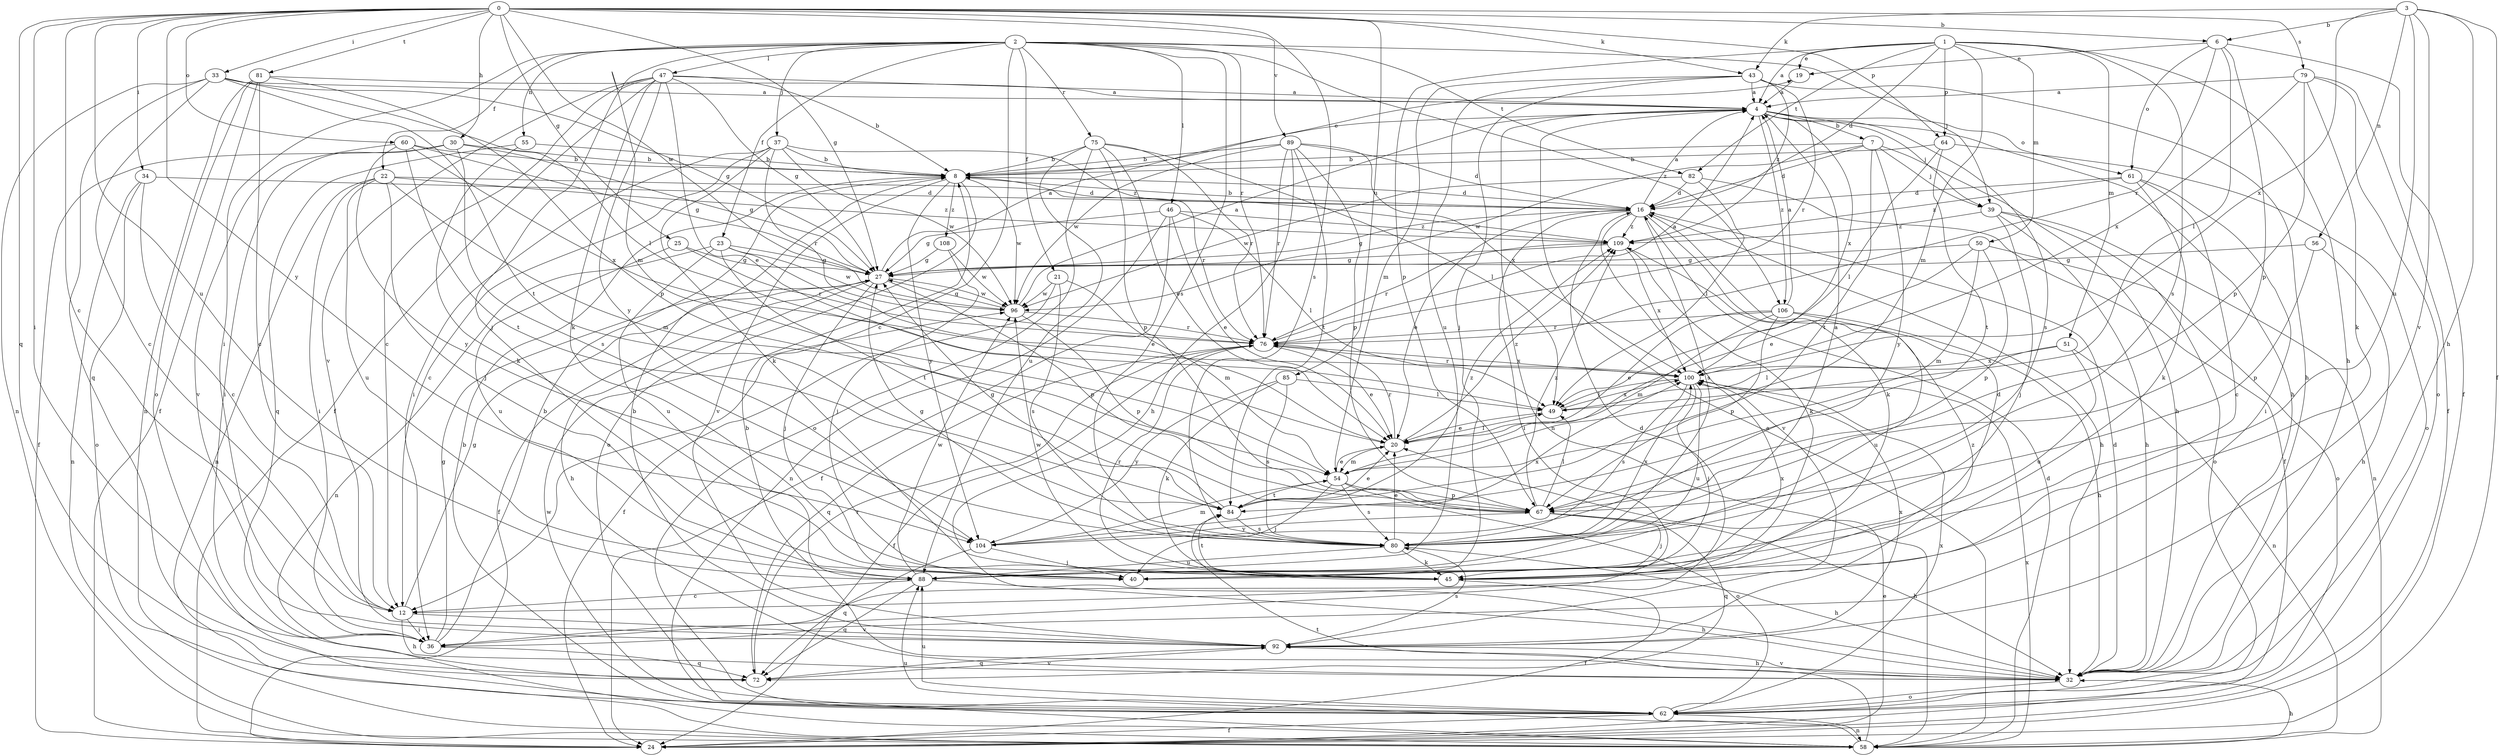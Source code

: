 strict digraph  {
0;
1;
2;
3;
4;
6;
7;
8;
12;
16;
19;
20;
21;
22;
23;
24;
25;
27;
30;
32;
33;
34;
36;
37;
39;
40;
43;
45;
46;
47;
49;
50;
51;
54;
55;
56;
58;
60;
61;
62;
64;
67;
72;
75;
76;
79;
80;
81;
82;
84;
85;
88;
89;
92;
96;
100;
104;
106;
108;
109;
0 -> 6  [label=b];
0 -> 12  [label=c];
0 -> 25  [label=g];
0 -> 27  [label=g];
0 -> 30  [label=h];
0 -> 33  [label=i];
0 -> 34  [label=i];
0 -> 36  [label=i];
0 -> 43  [label=k];
0 -> 60  [label=o];
0 -> 64  [label=p];
0 -> 72  [label=q];
0 -> 79  [label=s];
0 -> 80  [label=s];
0 -> 81  [label=t];
0 -> 85  [label=u];
0 -> 88  [label=u];
0 -> 89  [label=v];
0 -> 96  [label=w];
0 -> 104  [label=y];
1 -> 4  [label=a];
1 -> 16  [label=d];
1 -> 19  [label=e];
1 -> 32  [label=h];
1 -> 50  [label=m];
1 -> 51  [label=m];
1 -> 54  [label=m];
1 -> 64  [label=p];
1 -> 67  [label=p];
1 -> 80  [label=s];
1 -> 82  [label=t];
2 -> 12  [label=c];
2 -> 21  [label=f];
2 -> 22  [label=f];
2 -> 23  [label=f];
2 -> 36  [label=i];
2 -> 37  [label=j];
2 -> 39  [label=j];
2 -> 46  [label=l];
2 -> 47  [label=l];
2 -> 54  [label=m];
2 -> 55  [label=n];
2 -> 75  [label=r];
2 -> 76  [label=r];
2 -> 80  [label=s];
2 -> 82  [label=t];
2 -> 106  [label=z];
3 -> 6  [label=b];
3 -> 24  [label=f];
3 -> 32  [label=h];
3 -> 43  [label=k];
3 -> 56  [label=n];
3 -> 88  [label=u];
3 -> 92  [label=v];
3 -> 100  [label=x];
4 -> 7  [label=b];
4 -> 32  [label=h];
4 -> 39  [label=j];
4 -> 58  [label=n];
4 -> 61  [label=o];
4 -> 80  [label=s];
4 -> 100  [label=x];
4 -> 106  [label=z];
6 -> 19  [label=e];
6 -> 24  [label=f];
6 -> 49  [label=l];
6 -> 61  [label=o];
6 -> 67  [label=p];
6 -> 76  [label=r];
7 -> 8  [label=b];
7 -> 16  [label=d];
7 -> 32  [label=h];
7 -> 39  [label=j];
7 -> 84  [label=t];
7 -> 96  [label=w];
7 -> 104  [label=y];
8 -> 16  [label=d];
8 -> 19  [label=e];
8 -> 62  [label=o];
8 -> 76  [label=r];
8 -> 92  [label=v];
8 -> 96  [label=w];
8 -> 104  [label=y];
8 -> 108  [label=z];
12 -> 27  [label=g];
12 -> 32  [label=h];
12 -> 36  [label=i];
12 -> 92  [label=v];
16 -> 4  [label=a];
16 -> 8  [label=b];
16 -> 20  [label=e];
16 -> 27  [label=g];
16 -> 32  [label=h];
16 -> 36  [label=i];
16 -> 45  [label=k];
16 -> 80  [label=s];
16 -> 92  [label=v];
16 -> 109  [label=z];
19 -> 4  [label=a];
20 -> 49  [label=l];
20 -> 54  [label=m];
20 -> 76  [label=r];
20 -> 109  [label=z];
21 -> 24  [label=f];
21 -> 54  [label=m];
21 -> 80  [label=s];
21 -> 96  [label=w];
22 -> 16  [label=d];
22 -> 36  [label=i];
22 -> 40  [label=j];
22 -> 54  [label=m];
22 -> 58  [label=n];
22 -> 88  [label=u];
22 -> 109  [label=z];
23 -> 20  [label=e];
23 -> 27  [label=g];
23 -> 58  [label=n];
23 -> 84  [label=t];
23 -> 88  [label=u];
23 -> 96  [label=w];
24 -> 20  [label=e];
25 -> 27  [label=g];
25 -> 76  [label=r];
25 -> 88  [label=u];
27 -> 4  [label=a];
27 -> 24  [label=f];
27 -> 32  [label=h];
27 -> 40  [label=j];
27 -> 67  [label=p];
27 -> 96  [label=w];
30 -> 8  [label=b];
30 -> 24  [label=f];
30 -> 27  [label=g];
30 -> 36  [label=i];
30 -> 80  [label=s];
32 -> 8  [label=b];
32 -> 16  [label=d];
32 -> 62  [label=o];
32 -> 92  [label=v];
33 -> 4  [label=a];
33 -> 12  [label=c];
33 -> 27  [label=g];
33 -> 49  [label=l];
33 -> 58  [label=n];
33 -> 72  [label=q];
33 -> 84  [label=t];
34 -> 12  [label=c];
34 -> 16  [label=d];
34 -> 58  [label=n];
34 -> 62  [label=o];
36 -> 8  [label=b];
36 -> 16  [label=d];
36 -> 27  [label=g];
36 -> 72  [label=q];
37 -> 8  [label=b];
37 -> 12  [label=c];
37 -> 36  [label=i];
37 -> 45  [label=k];
37 -> 76  [label=r];
37 -> 96  [label=w];
37 -> 109  [label=z];
39 -> 32  [label=h];
39 -> 40  [label=j];
39 -> 58  [label=n];
39 -> 62  [label=o];
39 -> 109  [label=z];
43 -> 4  [label=a];
43 -> 32  [label=h];
43 -> 40  [label=j];
43 -> 54  [label=m];
43 -> 76  [label=r];
43 -> 88  [label=u];
43 -> 109  [label=z];
45 -> 16  [label=d];
45 -> 24  [label=f];
45 -> 76  [label=r];
45 -> 84  [label=t];
45 -> 96  [label=w];
45 -> 100  [label=x];
46 -> 20  [label=e];
46 -> 24  [label=f];
46 -> 27  [label=g];
46 -> 49  [label=l];
46 -> 58  [label=n];
46 -> 109  [label=z];
47 -> 4  [label=a];
47 -> 8  [label=b];
47 -> 12  [label=c];
47 -> 20  [label=e];
47 -> 24  [label=f];
47 -> 27  [label=g];
47 -> 40  [label=j];
47 -> 45  [label=k];
47 -> 92  [label=v];
47 -> 104  [label=y];
49 -> 20  [label=e];
49 -> 100  [label=x];
50 -> 20  [label=e];
50 -> 27  [label=g];
50 -> 54  [label=m];
50 -> 62  [label=o];
50 -> 67  [label=p];
51 -> 49  [label=l];
51 -> 58  [label=n];
51 -> 88  [label=u];
51 -> 100  [label=x];
54 -> 20  [label=e];
54 -> 40  [label=j];
54 -> 62  [label=o];
54 -> 67  [label=p];
54 -> 80  [label=s];
54 -> 84  [label=t];
55 -> 8  [label=b];
55 -> 45  [label=k];
55 -> 72  [label=q];
56 -> 27  [label=g];
56 -> 32  [label=h];
56 -> 67  [label=p];
58 -> 4  [label=a];
58 -> 16  [label=d];
58 -> 32  [label=h];
58 -> 84  [label=t];
58 -> 88  [label=u];
58 -> 100  [label=x];
60 -> 8  [label=b];
60 -> 27  [label=g];
60 -> 84  [label=t];
60 -> 92  [label=v];
60 -> 100  [label=x];
60 -> 104  [label=y];
61 -> 12  [label=c];
61 -> 16  [label=d];
61 -> 36  [label=i];
61 -> 45  [label=k];
61 -> 109  [label=z];
62 -> 8  [label=b];
62 -> 24  [label=f];
62 -> 58  [label=n];
62 -> 88  [label=u];
62 -> 96  [label=w];
62 -> 100  [label=x];
64 -> 8  [label=b];
64 -> 49  [label=l];
64 -> 62  [label=o];
64 -> 84  [label=t];
67 -> 32  [label=h];
67 -> 40  [label=j];
67 -> 49  [label=l];
67 -> 72  [label=q];
67 -> 104  [label=y];
67 -> 109  [label=z];
72 -> 76  [label=r];
72 -> 92  [label=v];
75 -> 8  [label=b];
75 -> 20  [label=e];
75 -> 49  [label=l];
75 -> 62  [label=o];
75 -> 67  [label=p];
75 -> 76  [label=r];
75 -> 88  [label=u];
76 -> 4  [label=a];
76 -> 20  [label=e];
76 -> 24  [label=f];
76 -> 72  [label=q];
76 -> 100  [label=x];
79 -> 4  [label=a];
79 -> 24  [label=f];
79 -> 45  [label=k];
79 -> 62  [label=o];
79 -> 67  [label=p];
79 -> 100  [label=x];
80 -> 4  [label=a];
80 -> 20  [label=e];
80 -> 27  [label=g];
80 -> 32  [label=h];
80 -> 45  [label=k];
80 -> 88  [label=u];
80 -> 100  [label=x];
81 -> 4  [label=a];
81 -> 12  [label=c];
81 -> 24  [label=f];
81 -> 58  [label=n];
81 -> 62  [label=o];
81 -> 67  [label=p];
82 -> 16  [label=d];
82 -> 24  [label=f];
82 -> 49  [label=l];
82 -> 96  [label=w];
84 -> 20  [label=e];
84 -> 27  [label=g];
84 -> 80  [label=s];
84 -> 109  [label=z];
85 -> 45  [label=k];
85 -> 49  [label=l];
85 -> 80  [label=s];
85 -> 104  [label=y];
88 -> 12  [label=c];
88 -> 32  [label=h];
88 -> 72  [label=q];
88 -> 96  [label=w];
89 -> 8  [label=b];
89 -> 16  [label=d];
89 -> 32  [label=h];
89 -> 67  [label=p];
89 -> 76  [label=r];
89 -> 84  [label=t];
89 -> 96  [label=w];
89 -> 100  [label=x];
92 -> 8  [label=b];
92 -> 32  [label=h];
92 -> 72  [label=q];
92 -> 80  [label=s];
92 -> 100  [label=x];
92 -> 109  [label=z];
96 -> 4  [label=a];
96 -> 27  [label=g];
96 -> 67  [label=p];
96 -> 76  [label=r];
100 -> 40  [label=j];
100 -> 49  [label=l];
100 -> 76  [label=r];
100 -> 80  [label=s];
100 -> 88  [label=u];
104 -> 40  [label=j];
104 -> 54  [label=m];
104 -> 72  [label=q];
104 -> 100  [label=x];
106 -> 4  [label=a];
106 -> 20  [label=e];
106 -> 32  [label=h];
106 -> 54  [label=m];
106 -> 67  [label=p];
106 -> 76  [label=r];
106 -> 88  [label=u];
108 -> 27  [label=g];
108 -> 40  [label=j];
108 -> 96  [label=w];
109 -> 27  [label=g];
109 -> 45  [label=k];
109 -> 76  [label=r];
109 -> 100  [label=x];
}
